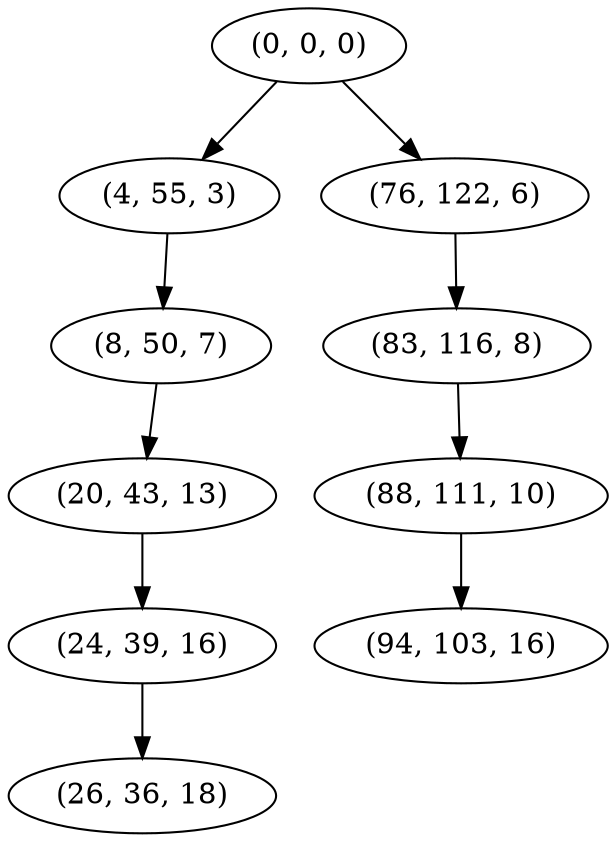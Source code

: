 digraph tree {
    "(0, 0, 0)";
    "(4, 55, 3)";
    "(8, 50, 7)";
    "(20, 43, 13)";
    "(24, 39, 16)";
    "(26, 36, 18)";
    "(76, 122, 6)";
    "(83, 116, 8)";
    "(88, 111, 10)";
    "(94, 103, 16)";
    "(0, 0, 0)" -> "(4, 55, 3)";
    "(0, 0, 0)" -> "(76, 122, 6)";
    "(4, 55, 3)" -> "(8, 50, 7)";
    "(8, 50, 7)" -> "(20, 43, 13)";
    "(20, 43, 13)" -> "(24, 39, 16)";
    "(24, 39, 16)" -> "(26, 36, 18)";
    "(76, 122, 6)" -> "(83, 116, 8)";
    "(83, 116, 8)" -> "(88, 111, 10)";
    "(88, 111, 10)" -> "(94, 103, 16)";
}
